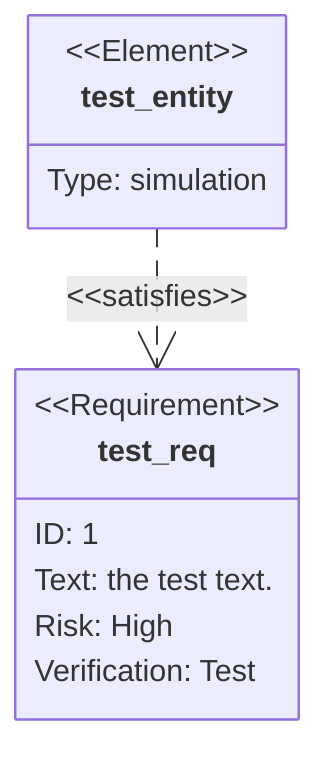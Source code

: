 requirementDiagram
    requirement test_req {
        id: 1
        text: the test text.
        risk: high
        verifymethod: test
    }

    element test_entity {
        type: simulation
    }

    test_entity - satisfies -> test_req